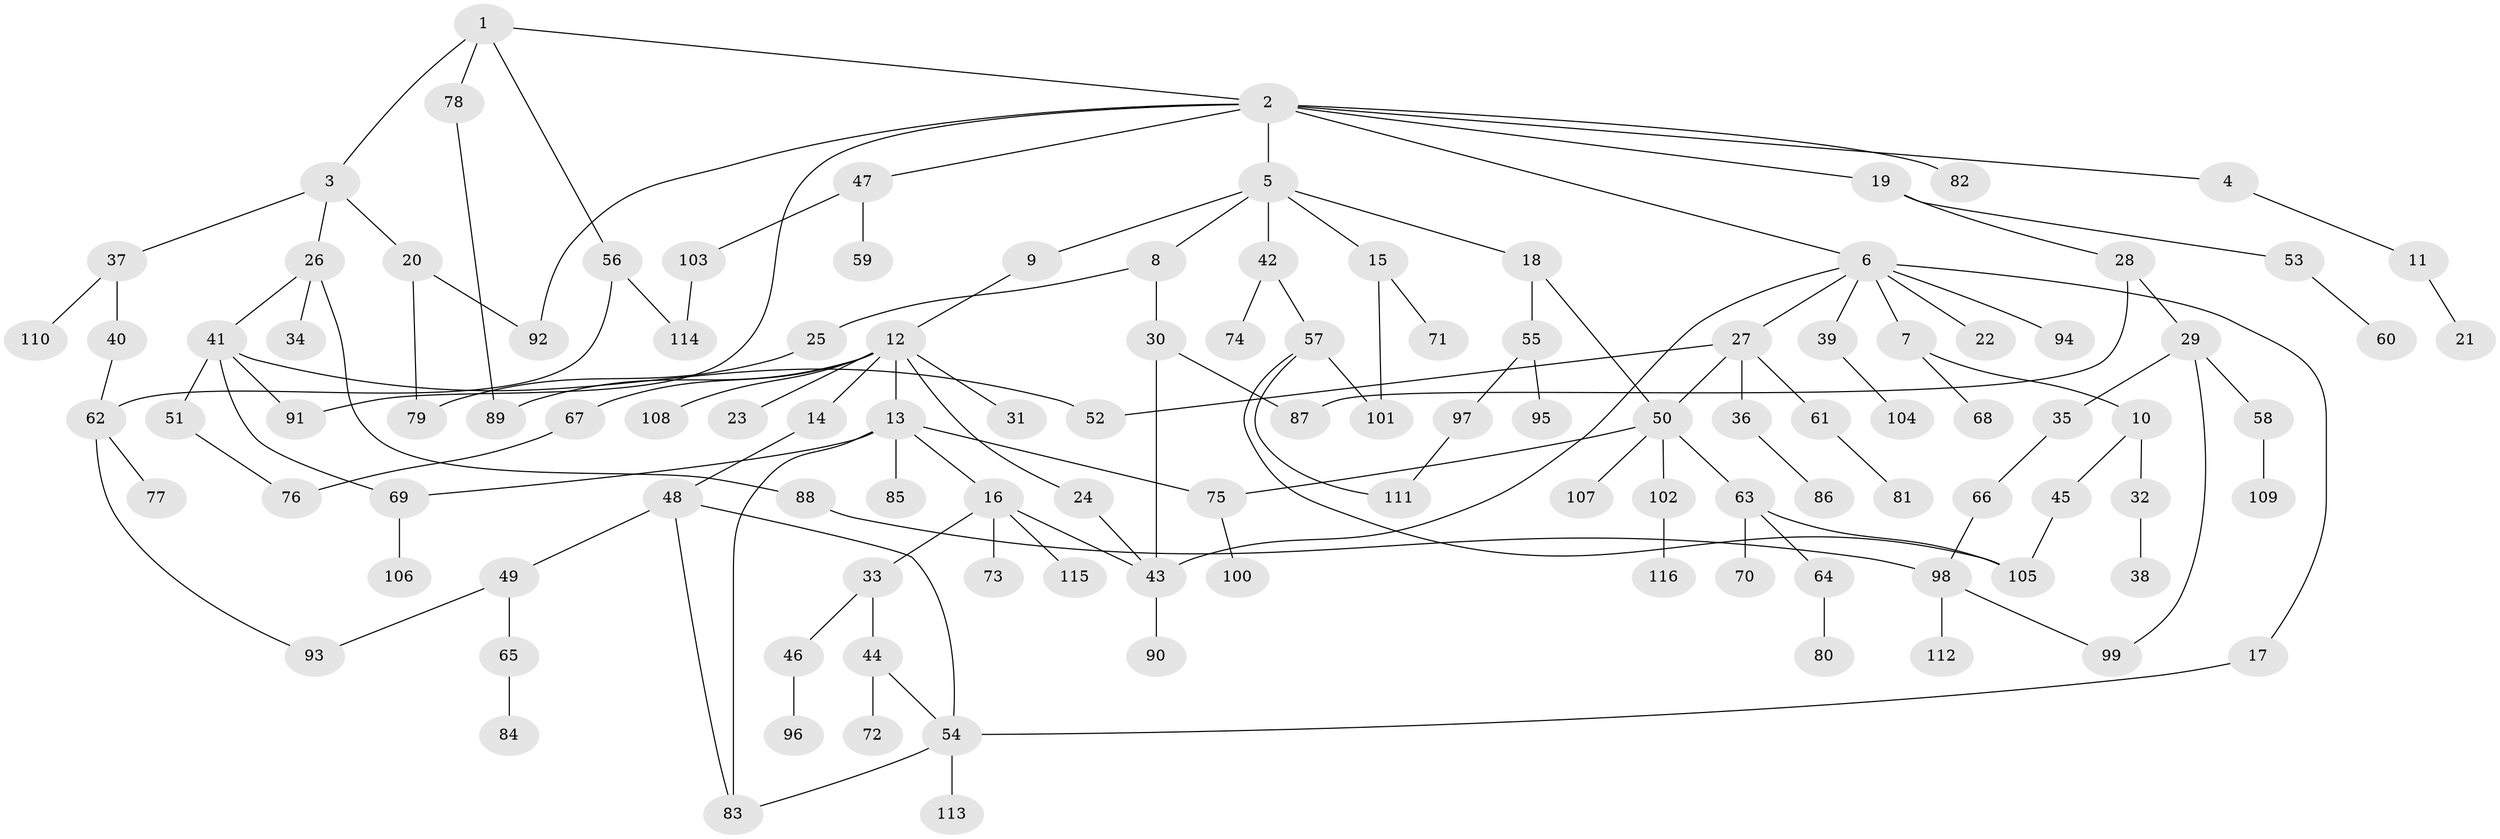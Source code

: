 // coarse degree distribution, {6: 0.05263157894736842, 3: 0.2982456140350877, 2: 0.2631578947368421, 1: 0.21052631578947367, 7: 0.017543859649122806, 4: 0.07017543859649122, 5: 0.07017543859649122, 8: 0.017543859649122806}
// Generated by graph-tools (version 1.1) at 2025/36/03/04/25 23:36:11]
// undirected, 116 vertices, 141 edges
graph export_dot {
  node [color=gray90,style=filled];
  1;
  2;
  3;
  4;
  5;
  6;
  7;
  8;
  9;
  10;
  11;
  12;
  13;
  14;
  15;
  16;
  17;
  18;
  19;
  20;
  21;
  22;
  23;
  24;
  25;
  26;
  27;
  28;
  29;
  30;
  31;
  32;
  33;
  34;
  35;
  36;
  37;
  38;
  39;
  40;
  41;
  42;
  43;
  44;
  45;
  46;
  47;
  48;
  49;
  50;
  51;
  52;
  53;
  54;
  55;
  56;
  57;
  58;
  59;
  60;
  61;
  62;
  63;
  64;
  65;
  66;
  67;
  68;
  69;
  70;
  71;
  72;
  73;
  74;
  75;
  76;
  77;
  78;
  79;
  80;
  81;
  82;
  83;
  84;
  85;
  86;
  87;
  88;
  89;
  90;
  91;
  92;
  93;
  94;
  95;
  96;
  97;
  98;
  99;
  100;
  101;
  102;
  103;
  104;
  105;
  106;
  107;
  108;
  109;
  110;
  111;
  112;
  113;
  114;
  115;
  116;
  1 -- 2;
  1 -- 3;
  1 -- 56;
  1 -- 78;
  2 -- 4;
  2 -- 5;
  2 -- 6;
  2 -- 19;
  2 -- 47;
  2 -- 82;
  2 -- 91;
  2 -- 92;
  3 -- 20;
  3 -- 26;
  3 -- 37;
  4 -- 11;
  5 -- 8;
  5 -- 9;
  5 -- 15;
  5 -- 18;
  5 -- 42;
  6 -- 7;
  6 -- 17;
  6 -- 22;
  6 -- 27;
  6 -- 39;
  6 -- 43;
  6 -- 94;
  7 -- 10;
  7 -- 68;
  8 -- 25;
  8 -- 30;
  9 -- 12;
  10 -- 32;
  10 -- 45;
  11 -- 21;
  12 -- 13;
  12 -- 14;
  12 -- 23;
  12 -- 24;
  12 -- 31;
  12 -- 67;
  12 -- 108;
  12 -- 89;
  13 -- 16;
  13 -- 69;
  13 -- 85;
  13 -- 83;
  13 -- 75;
  14 -- 48;
  15 -- 71;
  15 -- 101;
  16 -- 33;
  16 -- 73;
  16 -- 115;
  16 -- 43;
  17 -- 54;
  18 -- 50;
  18 -- 55;
  19 -- 28;
  19 -- 53;
  20 -- 92;
  20 -- 79;
  24 -- 43;
  25 -- 79;
  26 -- 34;
  26 -- 41;
  26 -- 88;
  27 -- 36;
  27 -- 52;
  27 -- 61;
  27 -- 50;
  28 -- 29;
  28 -- 87;
  29 -- 35;
  29 -- 58;
  29 -- 99;
  30 -- 87;
  30 -- 43;
  32 -- 38;
  33 -- 44;
  33 -- 46;
  35 -- 66;
  36 -- 86;
  37 -- 40;
  37 -- 110;
  39 -- 104;
  40 -- 62;
  41 -- 51;
  41 -- 91;
  41 -- 69;
  41 -- 52;
  42 -- 57;
  42 -- 74;
  43 -- 90;
  44 -- 72;
  44 -- 54;
  45 -- 105;
  46 -- 96;
  47 -- 59;
  47 -- 103;
  48 -- 49;
  48 -- 54;
  48 -- 83;
  49 -- 65;
  49 -- 93;
  50 -- 63;
  50 -- 75;
  50 -- 102;
  50 -- 107;
  51 -- 76;
  53 -- 60;
  54 -- 113;
  54 -- 83;
  55 -- 95;
  55 -- 97;
  56 -- 114;
  56 -- 62;
  57 -- 101;
  57 -- 105;
  57 -- 111;
  58 -- 109;
  61 -- 81;
  62 -- 77;
  62 -- 93;
  63 -- 64;
  63 -- 70;
  63 -- 105;
  64 -- 80;
  65 -- 84;
  66 -- 98;
  67 -- 76;
  69 -- 106;
  75 -- 100;
  78 -- 89;
  88 -- 98;
  97 -- 111;
  98 -- 112;
  98 -- 99;
  102 -- 116;
  103 -- 114;
}
